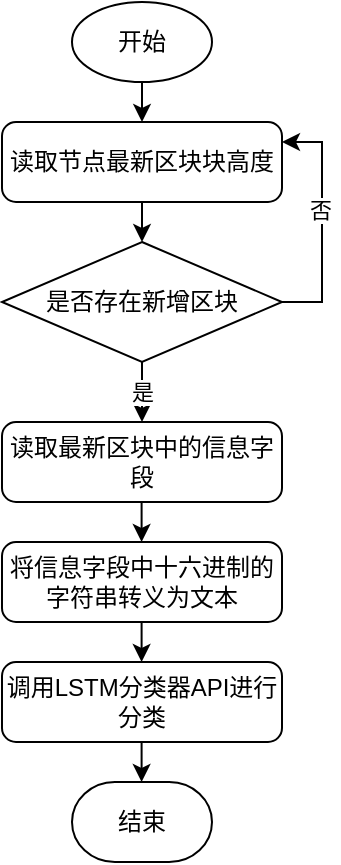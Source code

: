 <mxfile version="14.2.4" type="github"><diagram id="C5RBs43oDa-KdzZeNtuy" name="Page-1"><mxGraphModel dx="1426" dy="752" grid="1" gridSize="10" guides="1" tooltips="1" connect="1" arrows="1" fold="1" page="1" pageScale="1" pageWidth="827" pageHeight="1169" math="0" shadow="0"><root><mxCell id="WIyWlLk6GJQsqaUBKTNV-0"/><mxCell id="WIyWlLk6GJQsqaUBKTNV-1" parent="WIyWlLk6GJQsqaUBKTNV-0"/><mxCell id="D1-YBusbFk8xAOi95iSE-8" style="edgeStyle=orthogonalEdgeStyle;rounded=0;orthogonalLoop=1;jettySize=auto;html=1;exitX=0.5;exitY=1;exitDx=0;exitDy=0;exitPerimeter=0;" parent="WIyWlLk6GJQsqaUBKTNV-1" source="D1-YBusbFk8xAOi95iSE-2" edge="1"><mxGeometry relative="1" as="geometry"><mxPoint x="515" y="190" as="targetPoint"/></mxGeometry></mxCell><mxCell id="D1-YBusbFk8xAOi95iSE-2" value="开始" style="strokeWidth=1;html=1;shape=mxgraph.flowchart.start_1;whiteSpace=wrap;" parent="WIyWlLk6GJQsqaUBKTNV-1" vertex="1"><mxGeometry x="480" y="130" width="70" height="40" as="geometry"/></mxCell><mxCell id="D1-YBusbFk8xAOi95iSE-3" value="结束" style="strokeWidth=1;html=1;shape=mxgraph.flowchart.terminator;whiteSpace=wrap;" parent="WIyWlLk6GJQsqaUBKTNV-1" vertex="1"><mxGeometry x="480" y="520" width="70" height="40" as="geometry"/></mxCell><mxCell id="JQRMcTj1uw22zZtySL-t-3" style="edgeStyle=orthogonalEdgeStyle;rounded=0;orthogonalLoop=1;jettySize=auto;html=1;exitX=0.5;exitY=1;exitDx=0;exitDy=0;entryX=0.5;entryY=0;entryDx=0;entryDy=0;" edge="1" parent="WIyWlLk6GJQsqaUBKTNV-1" source="D1-YBusbFk8xAOi95iSE-4" target="JQRMcTj1uw22zZtySL-t-1"><mxGeometry relative="1" as="geometry"/></mxCell><mxCell id="D1-YBusbFk8xAOi95iSE-4" value="读取节点最新区块块高度" style="rounded=1;whiteSpace=wrap;html=1;absoluteArcSize=1;arcSize=14;strokeWidth=1;" parent="WIyWlLk6GJQsqaUBKTNV-1" vertex="1"><mxGeometry x="445" y="190" width="140" height="40" as="geometry"/></mxCell><mxCell id="D1-YBusbFk8xAOi95iSE-9" value="读取最新区块中的信息字段" style="rounded=1;whiteSpace=wrap;html=1;absoluteArcSize=1;arcSize=14;strokeWidth=1;" parent="WIyWlLk6GJQsqaUBKTNV-1" vertex="1"><mxGeometry x="445" y="340" width="140" height="40" as="geometry"/></mxCell><mxCell id="fZ24Pr49zIEkieA5GfXy-0" value="将信息字段中十六进制的字符串转义为文本" style="rounded=1;whiteSpace=wrap;html=1;absoluteArcSize=1;arcSize=14;strokeWidth=1;" parent="WIyWlLk6GJQsqaUBKTNV-1" vertex="1"><mxGeometry x="445" y="400" width="140" height="40" as="geometry"/></mxCell><mxCell id="fZ24Pr49zIEkieA5GfXy-1" value="调用LSTM分类器API进行分类" style="rounded=1;whiteSpace=wrap;html=1;absoluteArcSize=1;arcSize=14;strokeWidth=1;" parent="WIyWlLk6GJQsqaUBKTNV-1" vertex="1"><mxGeometry x="445" y="460" width="140" height="40" as="geometry"/></mxCell><mxCell id="fZ24Pr49zIEkieA5GfXy-4" style="edgeStyle=orthogonalEdgeStyle;rounded=0;orthogonalLoop=1;jettySize=auto;html=1;exitX=0.5;exitY=1;exitDx=0;exitDy=0;" parent="WIyWlLk6GJQsqaUBKTNV-1" edge="1"><mxGeometry relative="1" as="geometry"><mxPoint x="514.8" y="500" as="sourcePoint"/><mxPoint x="514.8" y="520" as="targetPoint"/></mxGeometry></mxCell><mxCell id="fZ24Pr49zIEkieA5GfXy-5" style="edgeStyle=orthogonalEdgeStyle;rounded=0;orthogonalLoop=1;jettySize=auto;html=1;exitX=0.5;exitY=1;exitDx=0;exitDy=0;" parent="WIyWlLk6GJQsqaUBKTNV-1" edge="1"><mxGeometry relative="1" as="geometry"><mxPoint x="514.8" y="440" as="sourcePoint"/><mxPoint x="514.8" y="460" as="targetPoint"/></mxGeometry></mxCell><mxCell id="fZ24Pr49zIEkieA5GfXy-6" style="edgeStyle=orthogonalEdgeStyle;rounded=0;orthogonalLoop=1;jettySize=auto;html=1;exitX=0.5;exitY=1;exitDx=0;exitDy=0;" parent="WIyWlLk6GJQsqaUBKTNV-1" edge="1"><mxGeometry relative="1" as="geometry"><mxPoint x="514.8" y="380" as="sourcePoint"/><mxPoint x="514.8" y="400" as="targetPoint"/></mxGeometry></mxCell><mxCell id="JQRMcTj1uw22zZtySL-t-4" value="是" style="edgeStyle=orthogonalEdgeStyle;rounded=0;orthogonalLoop=1;jettySize=auto;html=1;exitX=0.5;exitY=1;exitDx=0;exitDy=0;entryX=0.5;entryY=0;entryDx=0;entryDy=0;" edge="1" parent="WIyWlLk6GJQsqaUBKTNV-1" source="JQRMcTj1uw22zZtySL-t-1" target="D1-YBusbFk8xAOi95iSE-9"><mxGeometry relative="1" as="geometry"/></mxCell><mxCell id="JQRMcTj1uw22zZtySL-t-5" style="edgeStyle=orthogonalEdgeStyle;rounded=0;orthogonalLoop=1;jettySize=auto;html=1;exitX=1;exitY=0.5;exitDx=0;exitDy=0;entryX=1;entryY=0.25;entryDx=0;entryDy=0;" edge="1" parent="WIyWlLk6GJQsqaUBKTNV-1" source="JQRMcTj1uw22zZtySL-t-1" target="D1-YBusbFk8xAOi95iSE-4"><mxGeometry relative="1" as="geometry"/></mxCell><mxCell id="JQRMcTj1uw22zZtySL-t-6" value="否" style="edgeLabel;html=1;align=center;verticalAlign=middle;resizable=0;points=[];" vertex="1" connectable="0" parent="JQRMcTj1uw22zZtySL-t-5"><mxGeometry x="0.108" y="1" relative="1" as="geometry"><mxPoint as="offset"/></mxGeometry></mxCell><mxCell id="JQRMcTj1uw22zZtySL-t-1" value="是否存在新增区块" style="rhombus;whiteSpace=wrap;html=1;" vertex="1" parent="WIyWlLk6GJQsqaUBKTNV-1"><mxGeometry x="445" y="250" width="140" height="60" as="geometry"/></mxCell></root></mxGraphModel></diagram></mxfile>